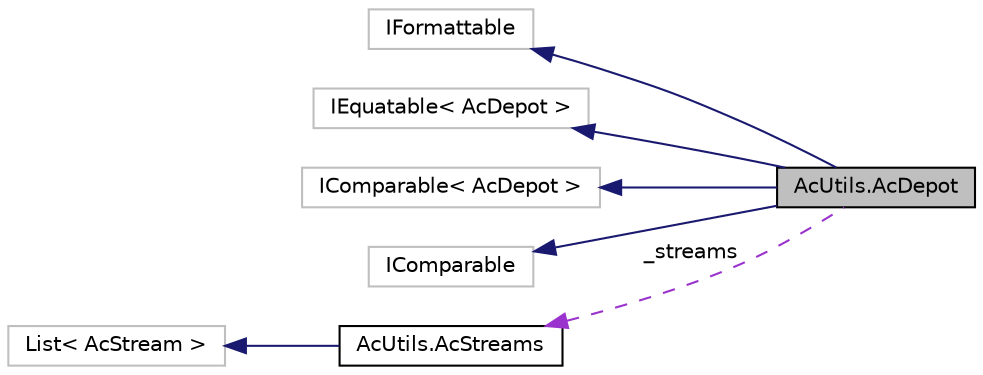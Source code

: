digraph "AcUtils.AcDepot"
{
  edge [fontname="Helvetica",fontsize="10",labelfontname="Helvetica",labelfontsize="10"];
  node [fontname="Helvetica",fontsize="10",shape=record];
  rankdir="LR";
  Node0 [label="AcUtils.AcDepot",height=0.2,width=0.4,color="black", fillcolor="grey75", style="filled", fontcolor="black"];
  Node1 -> Node0 [dir="back",color="midnightblue",fontsize="10",style="solid",fontname="Helvetica"];
  Node1 [label="IFormattable",height=0.2,width=0.4,color="grey75", fillcolor="white", style="filled"];
  Node2 -> Node0 [dir="back",color="midnightblue",fontsize="10",style="solid",fontname="Helvetica"];
  Node2 [label="IEquatable\< AcDepot \>",height=0.2,width=0.4,color="grey75", fillcolor="white", style="filled"];
  Node3 -> Node0 [dir="back",color="midnightblue",fontsize="10",style="solid",fontname="Helvetica"];
  Node3 [label="IComparable\< AcDepot \>",height=0.2,width=0.4,color="grey75", fillcolor="white", style="filled"];
  Node4 -> Node0 [dir="back",color="midnightblue",fontsize="10",style="solid",fontname="Helvetica"];
  Node4 [label="IComparable",height=0.2,width=0.4,color="grey75", fillcolor="white", style="filled"];
  Node5 -> Node0 [dir="back",color="darkorchid3",fontsize="10",style="dashed",label=" _streams" ,fontname="Helvetica"];
  Node5 [label="AcUtils.AcStreams",height=0.2,width=0.4,color="black", fillcolor="white", style="filled",URL="$class_ac_utils_1_1_ac_streams.html",tooltip="A container of AcStream objects that define AccuRev streams. AcStream objects are instantiated during..."];
  Node6 -> Node5 [dir="back",color="midnightblue",fontsize="10",style="solid",fontname="Helvetica"];
  Node6 [label="List\< AcStream \>",height=0.2,width=0.4,color="grey75", fillcolor="white", style="filled"];
}
